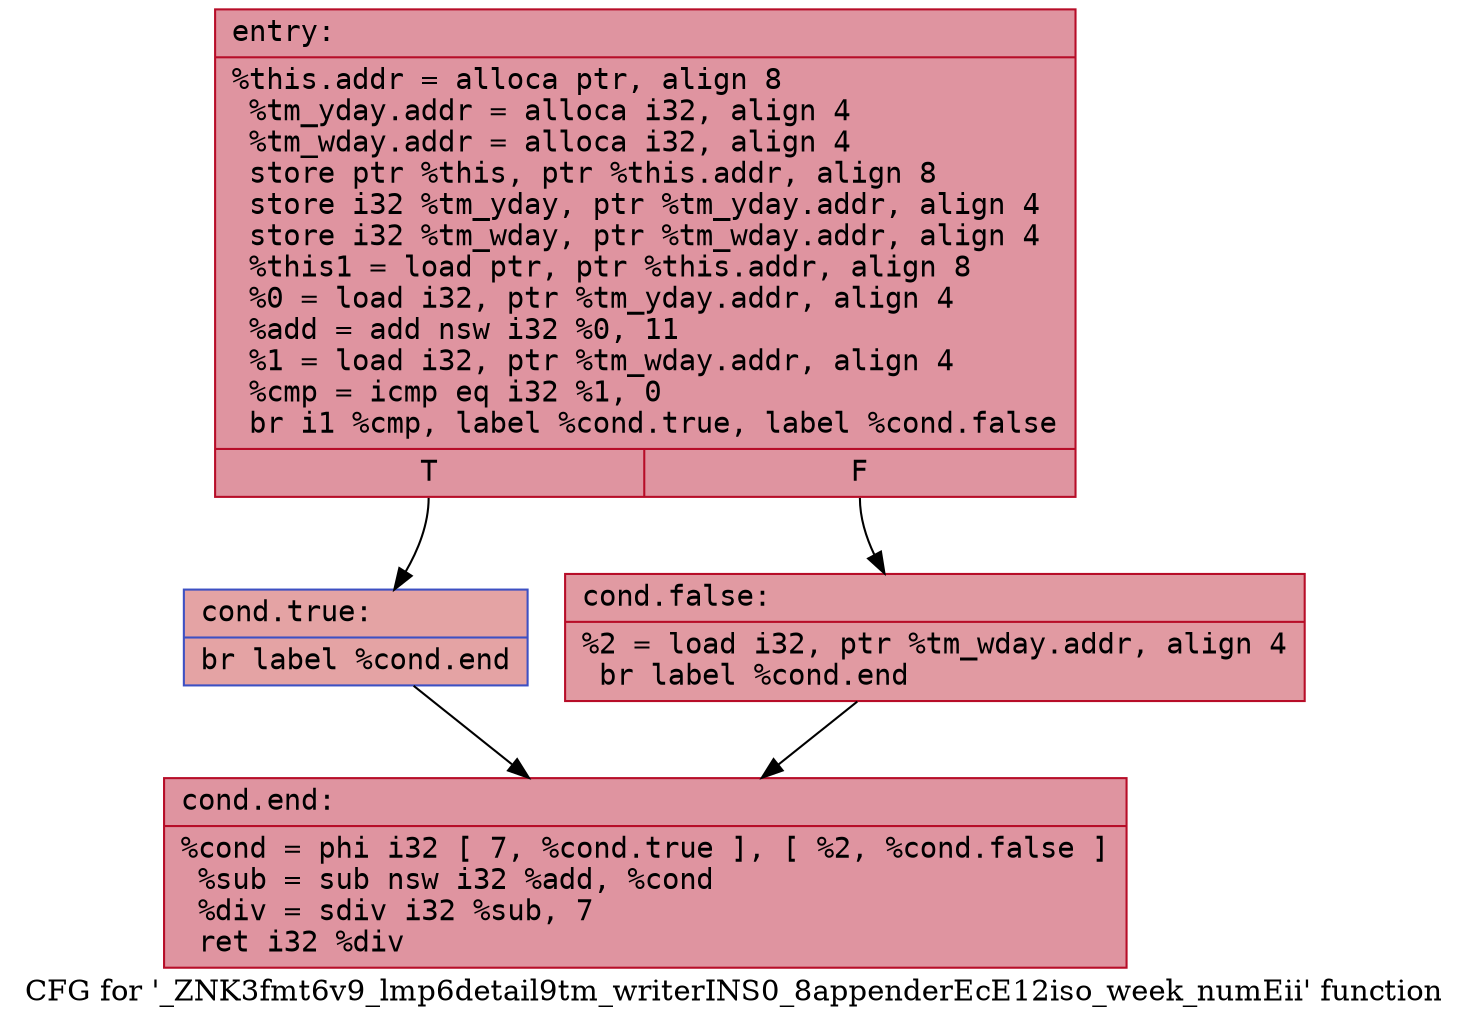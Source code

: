 digraph "CFG for '_ZNK3fmt6v9_lmp6detail9tm_writerINS0_8appenderEcE12iso_week_numEii' function" {
	label="CFG for '_ZNK3fmt6v9_lmp6detail9tm_writerINS0_8appenderEcE12iso_week_numEii' function";

	Node0x5584169df280 [shape=record,color="#b70d28ff", style=filled, fillcolor="#b70d2870" fontname="Courier",label="{entry:\l|  %this.addr = alloca ptr, align 8\l  %tm_yday.addr = alloca i32, align 4\l  %tm_wday.addr = alloca i32, align 4\l  store ptr %this, ptr %this.addr, align 8\l  store i32 %tm_yday, ptr %tm_yday.addr, align 4\l  store i32 %tm_wday, ptr %tm_wday.addr, align 4\l  %this1 = load ptr, ptr %this.addr, align 8\l  %0 = load i32, ptr %tm_yday.addr, align 4\l  %add = add nsw i32 %0, 11\l  %1 = load i32, ptr %tm_wday.addr, align 4\l  %cmp = icmp eq i32 %1, 0\l  br i1 %cmp, label %cond.true, label %cond.false\l|{<s0>T|<s1>F}}"];
	Node0x5584169df280:s0 -> Node0x5584169df2f0[tooltip="entry -> cond.true\nProbability 37.50%" ];
	Node0x5584169df280:s1 -> Node0x5584169dfc80[tooltip="entry -> cond.false\nProbability 62.50%" ];
	Node0x5584169df2f0 [shape=record,color="#3d50c3ff", style=filled, fillcolor="#c32e3170" fontname="Courier",label="{cond.true:\l|  br label %cond.end\l}"];
	Node0x5584169df2f0 -> Node0x5584169dfdb0[tooltip="cond.true -> cond.end\nProbability 100.00%" ];
	Node0x5584169dfc80 [shape=record,color="#b70d28ff", style=filled, fillcolor="#bb1b2c70" fontname="Courier",label="{cond.false:\l|  %2 = load i32, ptr %tm_wday.addr, align 4\l  br label %cond.end\l}"];
	Node0x5584169dfc80 -> Node0x5584169dfdb0[tooltip="cond.false -> cond.end\nProbability 100.00%" ];
	Node0x5584169dfdb0 [shape=record,color="#b70d28ff", style=filled, fillcolor="#b70d2870" fontname="Courier",label="{cond.end:\l|  %cond = phi i32 [ 7, %cond.true ], [ %2, %cond.false ]\l  %sub = sub nsw i32 %add, %cond\l  %div = sdiv i32 %sub, 7\l  ret i32 %div\l}"];
}
